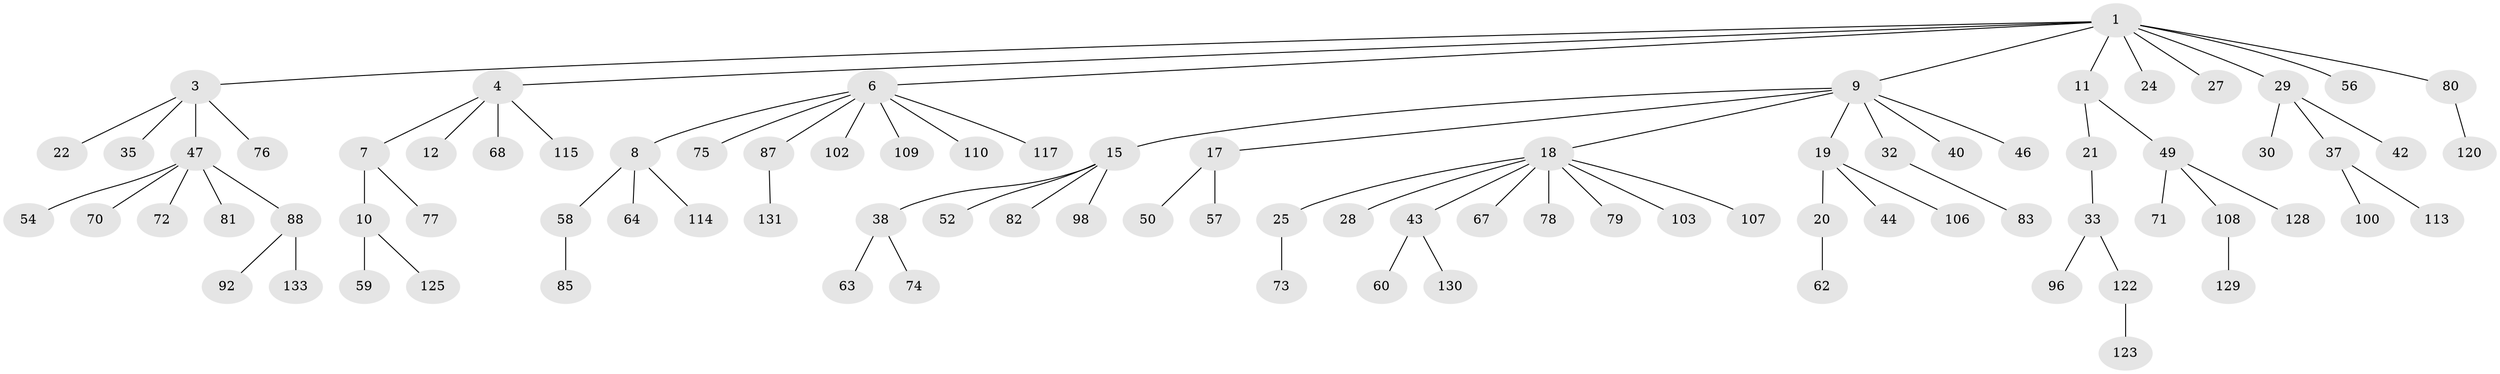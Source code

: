 // original degree distribution, {7: 0.015037593984962405, 5: 0.03759398496240601, 6: 0.015037593984962405, 3: 0.11278195488721804, 4: 0.045112781954887216, 2: 0.2556390977443609, 1: 0.5112781954887218, 8: 0.007518796992481203}
// Generated by graph-tools (version 1.1) at 2025/11/02/27/25 16:11:26]
// undirected, 89 vertices, 88 edges
graph export_dot {
graph [start="1"]
  node [color=gray90,style=filled];
  1 [super="+2"];
  3 [super="+61"];
  4 [super="+5"];
  6 [super="+93"];
  7 [super="+23"];
  8 [super="+41"];
  9 [super="+14"];
  10 [super="+36"];
  11 [super="+13"];
  12;
  15 [super="+16"];
  17 [super="+34"];
  18 [super="+26"];
  19 [super="+118"];
  20 [super="+65"];
  21 [super="+111"];
  22 [super="+39"];
  24 [super="+84"];
  25 [super="+55"];
  27;
  28 [super="+45"];
  29 [super="+31"];
  30 [super="+53"];
  32;
  33 [super="+91"];
  35;
  37 [super="+95"];
  38 [super="+69"];
  40;
  42;
  43 [super="+51"];
  44;
  46;
  47 [super="+48"];
  49 [super="+66"];
  50;
  52;
  54;
  56 [super="+86"];
  57;
  58 [super="+99"];
  59;
  60;
  62;
  63;
  64 [super="+101"];
  67;
  68;
  70 [super="+116"];
  71 [super="+104"];
  72;
  73;
  74;
  75;
  76 [super="+105"];
  77 [super="+112"];
  78;
  79;
  80 [super="+97"];
  81 [super="+90"];
  82;
  83;
  85 [super="+89"];
  87 [super="+94"];
  88;
  92 [super="+132"];
  96;
  98;
  100;
  102;
  103;
  106;
  107;
  108 [super="+127"];
  109;
  110;
  113 [super="+119"];
  114;
  115 [super="+126"];
  117;
  120 [super="+121"];
  122;
  123 [super="+124"];
  125;
  128;
  129;
  130;
  131;
  133;
  1 -- 4;
  1 -- 6;
  1 -- 9;
  1 -- 27;
  1 -- 29;
  1 -- 80;
  1 -- 3;
  1 -- 24;
  1 -- 56;
  1 -- 11;
  3 -- 22;
  3 -- 35;
  3 -- 47;
  3 -- 76;
  4 -- 115;
  4 -- 7;
  4 -- 12;
  4 -- 68;
  6 -- 8;
  6 -- 75;
  6 -- 87;
  6 -- 110;
  6 -- 109;
  6 -- 102;
  6 -- 117;
  7 -- 10;
  7 -- 77;
  8 -- 64;
  8 -- 58;
  8 -- 114;
  9 -- 32;
  9 -- 40;
  9 -- 46;
  9 -- 15;
  9 -- 17;
  9 -- 18;
  9 -- 19;
  10 -- 59;
  10 -- 125;
  11 -- 21;
  11 -- 49;
  15 -- 52;
  15 -- 82;
  15 -- 98;
  15 -- 38;
  17 -- 50;
  17 -- 57;
  18 -- 25;
  18 -- 43;
  18 -- 67;
  18 -- 79;
  18 -- 103;
  18 -- 107;
  18 -- 28;
  18 -- 78;
  19 -- 20;
  19 -- 44;
  19 -- 106;
  20 -- 62;
  21 -- 33;
  25 -- 73;
  29 -- 30;
  29 -- 42;
  29 -- 37;
  32 -- 83;
  33 -- 96;
  33 -- 122;
  37 -- 113;
  37 -- 100;
  38 -- 63;
  38 -- 74;
  43 -- 130;
  43 -- 60;
  47 -- 70;
  47 -- 81;
  47 -- 88;
  47 -- 72;
  47 -- 54;
  49 -- 71;
  49 -- 108;
  49 -- 128;
  58 -- 85;
  80 -- 120;
  87 -- 131;
  88 -- 92;
  88 -- 133;
  108 -- 129;
  122 -- 123;
}
